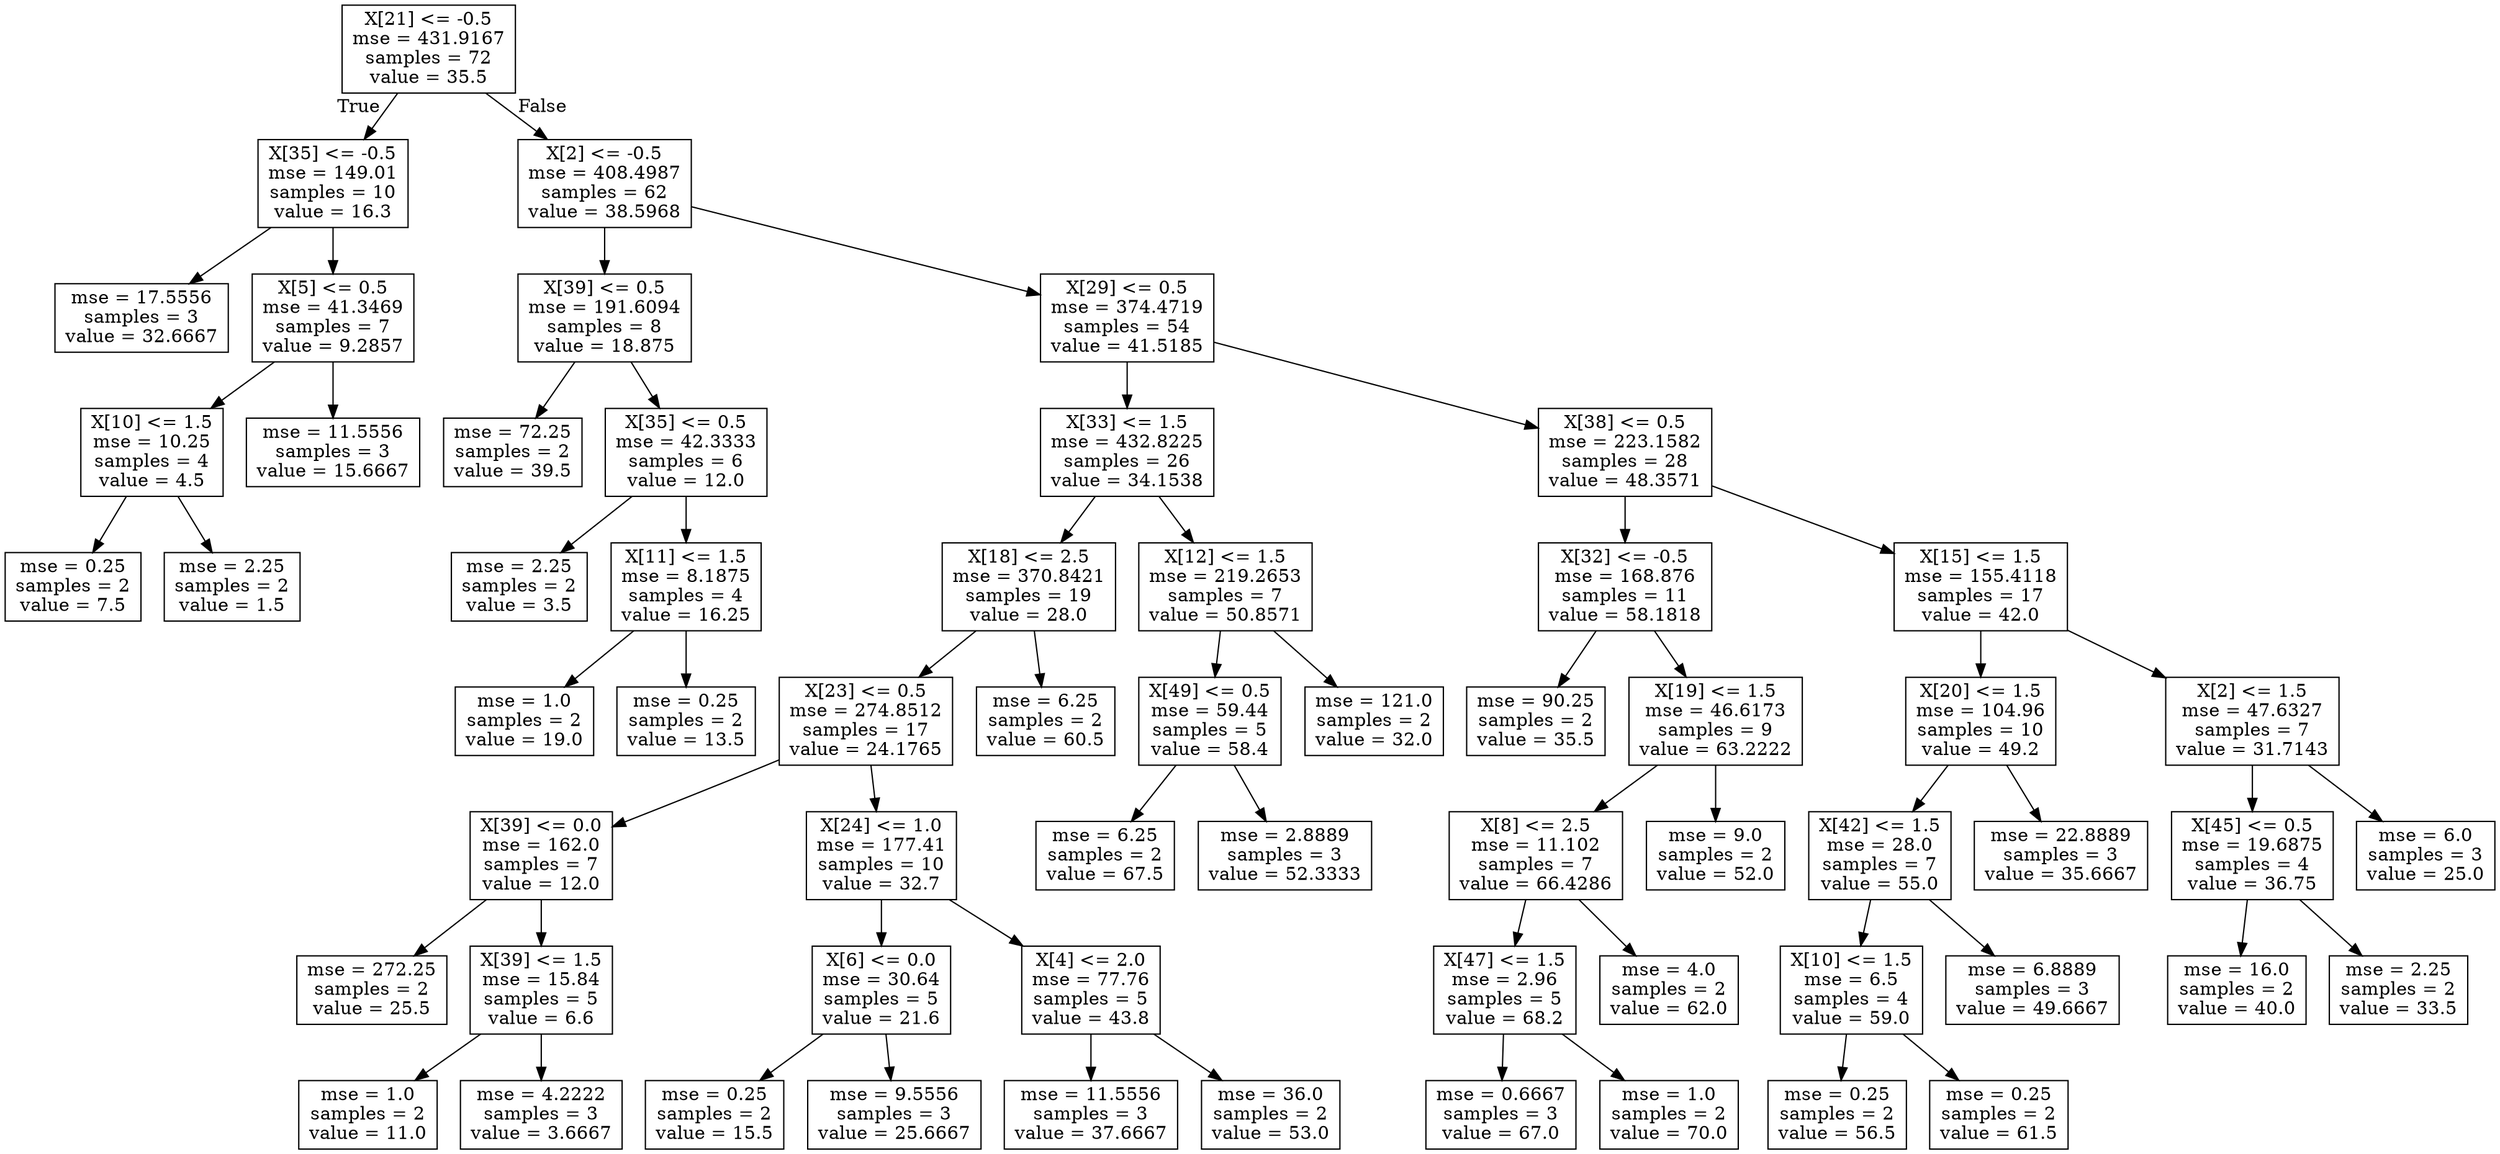 digraph Tree {
node [shape=box] ;
0 [label="X[21] <= -0.5\nmse = 431.9167\nsamples = 72\nvalue = 35.5"] ;
1 [label="X[35] <= -0.5\nmse = 149.01\nsamples = 10\nvalue = 16.3"] ;
0 -> 1 [labeldistance=2.5, labelangle=45, headlabel="True"] ;
2 [label="mse = 17.5556\nsamples = 3\nvalue = 32.6667"] ;
1 -> 2 ;
3 [label="X[5] <= 0.5\nmse = 41.3469\nsamples = 7\nvalue = 9.2857"] ;
1 -> 3 ;
4 [label="X[10] <= 1.5\nmse = 10.25\nsamples = 4\nvalue = 4.5"] ;
3 -> 4 ;
5 [label="mse = 0.25\nsamples = 2\nvalue = 7.5"] ;
4 -> 5 ;
6 [label="mse = 2.25\nsamples = 2\nvalue = 1.5"] ;
4 -> 6 ;
7 [label="mse = 11.5556\nsamples = 3\nvalue = 15.6667"] ;
3 -> 7 ;
8 [label="X[2] <= -0.5\nmse = 408.4987\nsamples = 62\nvalue = 38.5968"] ;
0 -> 8 [labeldistance=2.5, labelangle=-45, headlabel="False"] ;
9 [label="X[39] <= 0.5\nmse = 191.6094\nsamples = 8\nvalue = 18.875"] ;
8 -> 9 ;
10 [label="mse = 72.25\nsamples = 2\nvalue = 39.5"] ;
9 -> 10 ;
11 [label="X[35] <= 0.5\nmse = 42.3333\nsamples = 6\nvalue = 12.0"] ;
9 -> 11 ;
12 [label="mse = 2.25\nsamples = 2\nvalue = 3.5"] ;
11 -> 12 ;
13 [label="X[11] <= 1.5\nmse = 8.1875\nsamples = 4\nvalue = 16.25"] ;
11 -> 13 ;
14 [label="mse = 1.0\nsamples = 2\nvalue = 19.0"] ;
13 -> 14 ;
15 [label="mse = 0.25\nsamples = 2\nvalue = 13.5"] ;
13 -> 15 ;
16 [label="X[29] <= 0.5\nmse = 374.4719\nsamples = 54\nvalue = 41.5185"] ;
8 -> 16 ;
17 [label="X[33] <= 1.5\nmse = 432.8225\nsamples = 26\nvalue = 34.1538"] ;
16 -> 17 ;
18 [label="X[18] <= 2.5\nmse = 370.8421\nsamples = 19\nvalue = 28.0"] ;
17 -> 18 ;
19 [label="X[23] <= 0.5\nmse = 274.8512\nsamples = 17\nvalue = 24.1765"] ;
18 -> 19 ;
20 [label="X[39] <= 0.0\nmse = 162.0\nsamples = 7\nvalue = 12.0"] ;
19 -> 20 ;
21 [label="mse = 272.25\nsamples = 2\nvalue = 25.5"] ;
20 -> 21 ;
22 [label="X[39] <= 1.5\nmse = 15.84\nsamples = 5\nvalue = 6.6"] ;
20 -> 22 ;
23 [label="mse = 1.0\nsamples = 2\nvalue = 11.0"] ;
22 -> 23 ;
24 [label="mse = 4.2222\nsamples = 3\nvalue = 3.6667"] ;
22 -> 24 ;
25 [label="X[24] <= 1.0\nmse = 177.41\nsamples = 10\nvalue = 32.7"] ;
19 -> 25 ;
26 [label="X[6] <= 0.0\nmse = 30.64\nsamples = 5\nvalue = 21.6"] ;
25 -> 26 ;
27 [label="mse = 0.25\nsamples = 2\nvalue = 15.5"] ;
26 -> 27 ;
28 [label="mse = 9.5556\nsamples = 3\nvalue = 25.6667"] ;
26 -> 28 ;
29 [label="X[4] <= 2.0\nmse = 77.76\nsamples = 5\nvalue = 43.8"] ;
25 -> 29 ;
30 [label="mse = 11.5556\nsamples = 3\nvalue = 37.6667"] ;
29 -> 30 ;
31 [label="mse = 36.0\nsamples = 2\nvalue = 53.0"] ;
29 -> 31 ;
32 [label="mse = 6.25\nsamples = 2\nvalue = 60.5"] ;
18 -> 32 ;
33 [label="X[12] <= 1.5\nmse = 219.2653\nsamples = 7\nvalue = 50.8571"] ;
17 -> 33 ;
34 [label="X[49] <= 0.5\nmse = 59.44\nsamples = 5\nvalue = 58.4"] ;
33 -> 34 ;
35 [label="mse = 6.25\nsamples = 2\nvalue = 67.5"] ;
34 -> 35 ;
36 [label="mse = 2.8889\nsamples = 3\nvalue = 52.3333"] ;
34 -> 36 ;
37 [label="mse = 121.0\nsamples = 2\nvalue = 32.0"] ;
33 -> 37 ;
38 [label="X[38] <= 0.5\nmse = 223.1582\nsamples = 28\nvalue = 48.3571"] ;
16 -> 38 ;
39 [label="X[32] <= -0.5\nmse = 168.876\nsamples = 11\nvalue = 58.1818"] ;
38 -> 39 ;
40 [label="mse = 90.25\nsamples = 2\nvalue = 35.5"] ;
39 -> 40 ;
41 [label="X[19] <= 1.5\nmse = 46.6173\nsamples = 9\nvalue = 63.2222"] ;
39 -> 41 ;
42 [label="X[8] <= 2.5\nmse = 11.102\nsamples = 7\nvalue = 66.4286"] ;
41 -> 42 ;
43 [label="X[47] <= 1.5\nmse = 2.96\nsamples = 5\nvalue = 68.2"] ;
42 -> 43 ;
44 [label="mse = 0.6667\nsamples = 3\nvalue = 67.0"] ;
43 -> 44 ;
45 [label="mse = 1.0\nsamples = 2\nvalue = 70.0"] ;
43 -> 45 ;
46 [label="mse = 4.0\nsamples = 2\nvalue = 62.0"] ;
42 -> 46 ;
47 [label="mse = 9.0\nsamples = 2\nvalue = 52.0"] ;
41 -> 47 ;
48 [label="X[15] <= 1.5\nmse = 155.4118\nsamples = 17\nvalue = 42.0"] ;
38 -> 48 ;
49 [label="X[20] <= 1.5\nmse = 104.96\nsamples = 10\nvalue = 49.2"] ;
48 -> 49 ;
50 [label="X[42] <= 1.5\nmse = 28.0\nsamples = 7\nvalue = 55.0"] ;
49 -> 50 ;
51 [label="X[10] <= 1.5\nmse = 6.5\nsamples = 4\nvalue = 59.0"] ;
50 -> 51 ;
52 [label="mse = 0.25\nsamples = 2\nvalue = 56.5"] ;
51 -> 52 ;
53 [label="mse = 0.25\nsamples = 2\nvalue = 61.5"] ;
51 -> 53 ;
54 [label="mse = 6.8889\nsamples = 3\nvalue = 49.6667"] ;
50 -> 54 ;
55 [label="mse = 22.8889\nsamples = 3\nvalue = 35.6667"] ;
49 -> 55 ;
56 [label="X[2] <= 1.5\nmse = 47.6327\nsamples = 7\nvalue = 31.7143"] ;
48 -> 56 ;
57 [label="X[45] <= 0.5\nmse = 19.6875\nsamples = 4\nvalue = 36.75"] ;
56 -> 57 ;
58 [label="mse = 16.0\nsamples = 2\nvalue = 40.0"] ;
57 -> 58 ;
59 [label="mse = 2.25\nsamples = 2\nvalue = 33.5"] ;
57 -> 59 ;
60 [label="mse = 6.0\nsamples = 3\nvalue = 25.0"] ;
56 -> 60 ;
}